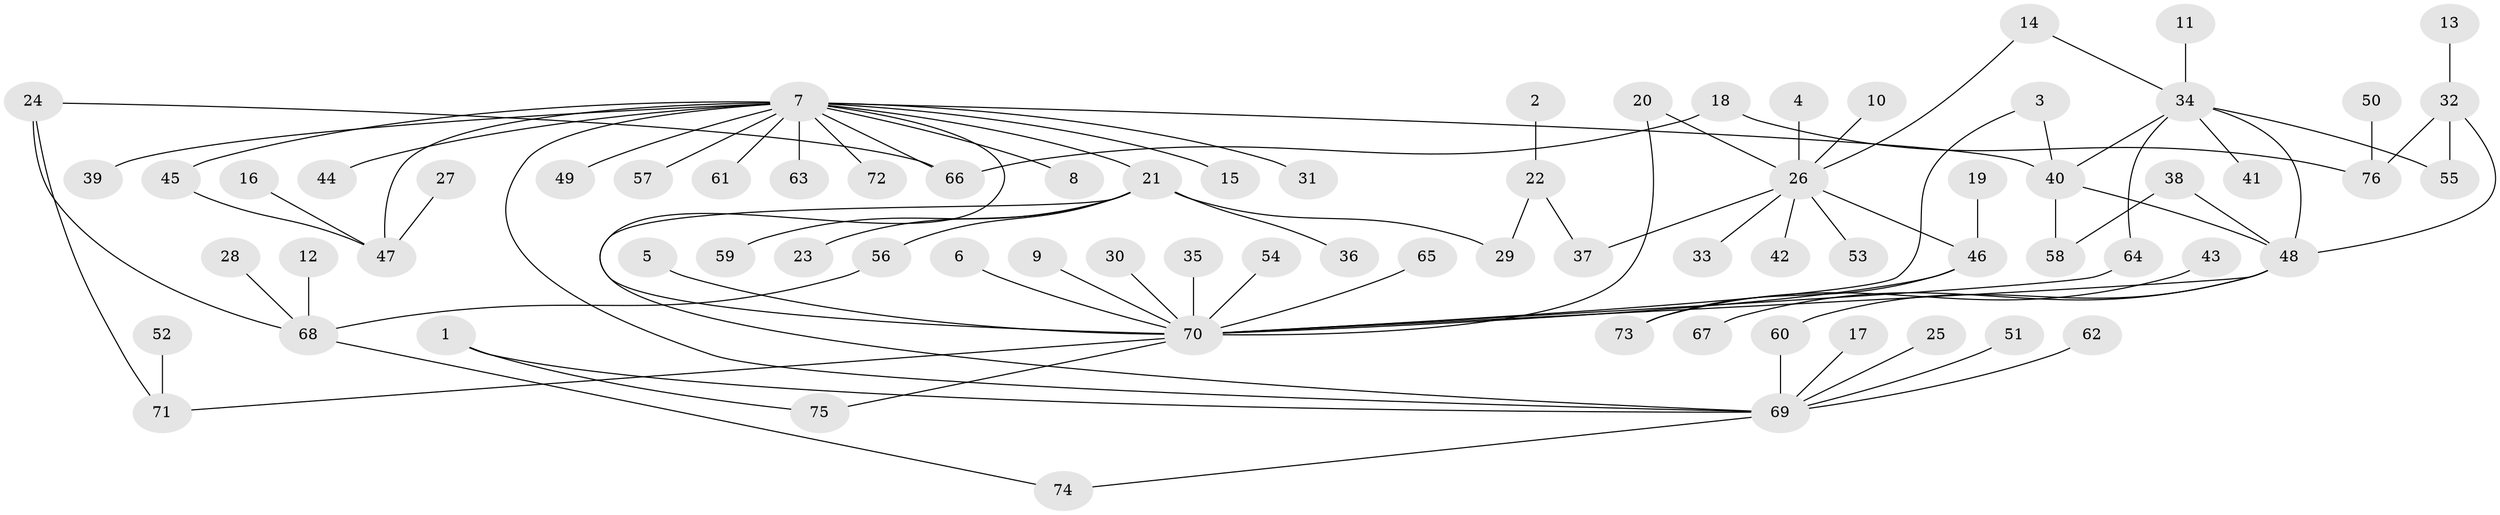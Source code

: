 // original degree distribution, {17: 0.006711409395973154, 6: 0.020134228187919462, 9: 0.020134228187919462, 2: 0.15436241610738255, 21: 0.006711409395973154, 11: 0.006711409395973154, 12: 0.006711409395973154, 1: 0.6174496644295302, 4: 0.053691275167785234, 3: 0.0738255033557047, 5: 0.026845637583892617, 7: 0.006711409395973154}
// Generated by graph-tools (version 1.1) at 2025/36/03/04/25 23:36:42]
// undirected, 76 vertices, 92 edges
graph export_dot {
  node [color=gray90,style=filled];
  1;
  2;
  3;
  4;
  5;
  6;
  7;
  8;
  9;
  10;
  11;
  12;
  13;
  14;
  15;
  16;
  17;
  18;
  19;
  20;
  21;
  22;
  23;
  24;
  25;
  26;
  27;
  28;
  29;
  30;
  31;
  32;
  33;
  34;
  35;
  36;
  37;
  38;
  39;
  40;
  41;
  42;
  43;
  44;
  45;
  46;
  47;
  48;
  49;
  50;
  51;
  52;
  53;
  54;
  55;
  56;
  57;
  58;
  59;
  60;
  61;
  62;
  63;
  64;
  65;
  66;
  67;
  68;
  69;
  70;
  71;
  72;
  73;
  74;
  75;
  76;
  1 -- 69 [weight=1.0];
  1 -- 75 [weight=1.0];
  2 -- 22 [weight=1.0];
  3 -- 40 [weight=1.0];
  3 -- 70 [weight=1.0];
  4 -- 26 [weight=1.0];
  5 -- 70 [weight=1.0];
  6 -- 70 [weight=1.0];
  7 -- 8 [weight=1.0];
  7 -- 15 [weight=1.0];
  7 -- 21 [weight=1.0];
  7 -- 31 [weight=1.0];
  7 -- 39 [weight=1.0];
  7 -- 40 [weight=1.0];
  7 -- 44 [weight=1.0];
  7 -- 45 [weight=1.0];
  7 -- 47 [weight=1.0];
  7 -- 49 [weight=2.0];
  7 -- 57 [weight=1.0];
  7 -- 61 [weight=1.0];
  7 -- 63 [weight=1.0];
  7 -- 66 [weight=2.0];
  7 -- 69 [weight=1.0];
  7 -- 70 [weight=1.0];
  7 -- 72 [weight=1.0];
  9 -- 70 [weight=1.0];
  10 -- 26 [weight=1.0];
  11 -- 34 [weight=1.0];
  12 -- 68 [weight=1.0];
  13 -- 32 [weight=1.0];
  14 -- 26 [weight=1.0];
  14 -- 34 [weight=1.0];
  16 -- 47 [weight=1.0];
  17 -- 69 [weight=1.0];
  18 -- 66 [weight=1.0];
  18 -- 76 [weight=1.0];
  19 -- 46 [weight=1.0];
  20 -- 26 [weight=1.0];
  20 -- 70 [weight=1.0];
  21 -- 23 [weight=1.0];
  21 -- 29 [weight=1.0];
  21 -- 36 [weight=1.0];
  21 -- 56 [weight=1.0];
  21 -- 59 [weight=1.0];
  21 -- 69 [weight=1.0];
  22 -- 29 [weight=1.0];
  22 -- 37 [weight=1.0];
  24 -- 66 [weight=1.0];
  24 -- 68 [weight=1.0];
  24 -- 71 [weight=1.0];
  25 -- 69 [weight=1.0];
  26 -- 33 [weight=1.0];
  26 -- 37 [weight=1.0];
  26 -- 42 [weight=1.0];
  26 -- 46 [weight=1.0];
  26 -- 53 [weight=1.0];
  27 -- 47 [weight=1.0];
  28 -- 68 [weight=1.0];
  30 -- 70 [weight=1.0];
  32 -- 48 [weight=1.0];
  32 -- 55 [weight=1.0];
  32 -- 76 [weight=1.0];
  34 -- 40 [weight=1.0];
  34 -- 41 [weight=1.0];
  34 -- 48 [weight=1.0];
  34 -- 55 [weight=1.0];
  34 -- 64 [weight=1.0];
  35 -- 70 [weight=1.0];
  38 -- 48 [weight=1.0];
  38 -- 58 [weight=1.0];
  40 -- 48 [weight=1.0];
  40 -- 58 [weight=1.0];
  43 -- 73 [weight=1.0];
  45 -- 47 [weight=1.0];
  46 -- 70 [weight=1.0];
  46 -- 73 [weight=1.0];
  48 -- 60 [weight=1.0];
  48 -- 67 [weight=1.0];
  48 -- 70 [weight=1.0];
  50 -- 76 [weight=1.0];
  51 -- 69 [weight=1.0];
  52 -- 71 [weight=1.0];
  54 -- 70 [weight=1.0];
  56 -- 68 [weight=1.0];
  60 -- 69 [weight=1.0];
  62 -- 69 [weight=1.0];
  64 -- 70 [weight=1.0];
  65 -- 70 [weight=1.0];
  68 -- 74 [weight=1.0];
  69 -- 74 [weight=1.0];
  70 -- 71 [weight=1.0];
  70 -- 75 [weight=1.0];
}

